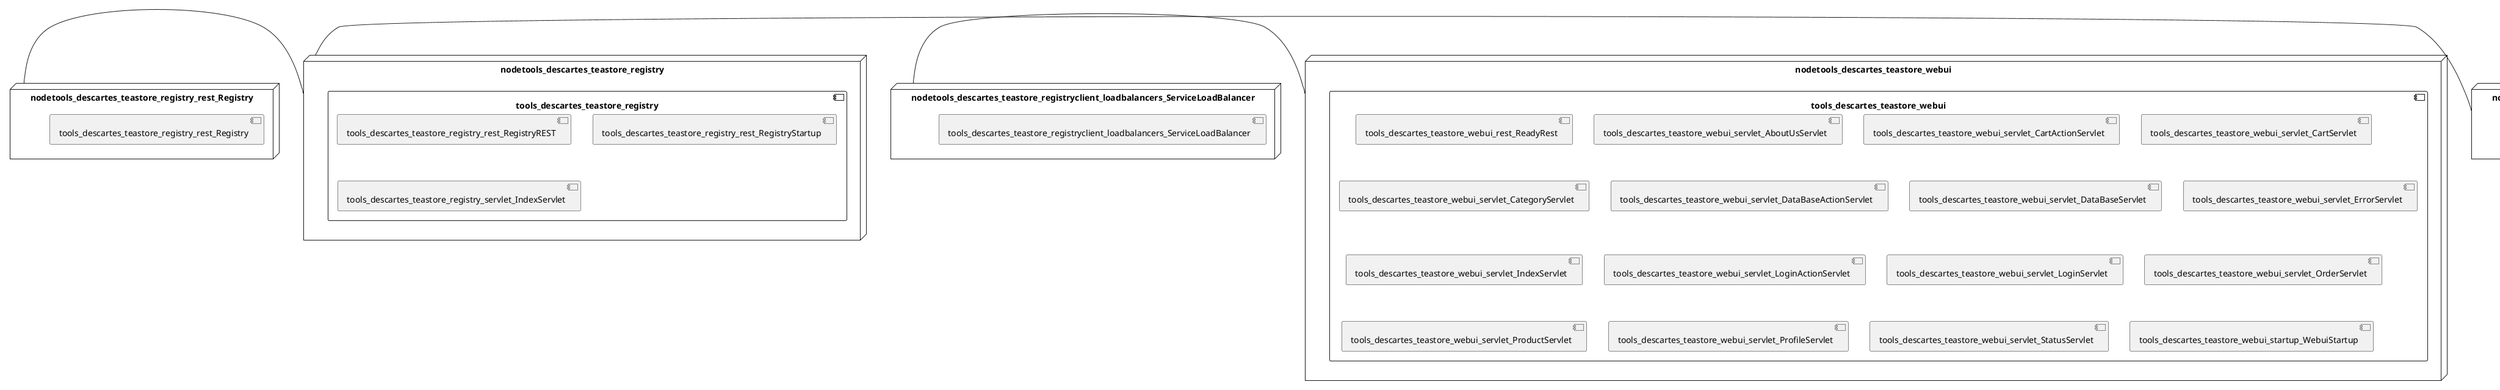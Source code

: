 @startuml
skinparam fixCircleLabelOverlapping true
skinparam componentStyle uml2
node nodetools_descartes_teastore_auth {
component tools_descartes_teastore_auth {
[tools_descartes_teastore_auth_rest_AuthCartRest] [[descartesresearch-teastore-psr.system#_VgrPAlkcEe-L4OJ_YZ6P-w]]
[tools_descartes_teastore_auth_rest_AuthUserActionsRest] [[descartesresearch-teastore-psr.system#_VgrPAlkcEe-L4OJ_YZ6P-w]]
[tools_descartes_teastore_auth_rest_ReadyRest] [[descartesresearch-teastore-psr.system#_VgrPAlkcEe-L4OJ_YZ6P-w]]
[tools_descartes_teastore_auth_startup_AuthStartup] [[descartesresearch-teastore-psr.system#_VgrPAlkcEe-L4OJ_YZ6P-w]]
}
}
node nodetools_descartes_teastore_image {
component tools_descartes_teastore_image {
[tools_descartes_teastore_image_rest_ImageProviderEndpoint] [[descartesresearch-teastore-psr.system#_VgrPAlkcEe-L4OJ_YZ6P-w]]
[tools_descartes_teastore_image_setup_ImageProviderStartup] [[descartesresearch-teastore-psr.system#_VgrPAlkcEe-L4OJ_YZ6P-w]]
}
}
node nodetools_descartes_teastore_kieker_rabbitmq {
component tools_descartes_teastore_kieker_rabbitmq {
[tools_descartes_teastore_kieker_rabbitmq_DisplayLogs] [[descartesresearch-teastore-psr.system#_VgrPAlkcEe-L4OJ_YZ6P-w]]
[tools_descartes_teastore_kieker_rabbitmq_IndexServlet] [[descartesresearch-teastore-psr.system#_VgrPAlkcEe-L4OJ_YZ6P-w]]
[tools_descartes_teastore_kieker_rabbitmq_Reset] [[descartesresearch-teastore-psr.system#_VgrPAlkcEe-L4OJ_YZ6P-w]]
}
}
node nodetools_descartes_teastore_persistence {
component tools_descartes_teastore_persistence {
[tools_descartes_teastore_persistence_rest_CacheManagerEndpoint] [[descartesresearch-teastore-psr.system#_VgrPAlkcEe-L4OJ_YZ6P-w]]
[tools_descartes_teastore_persistence_rest_CategoryEndpoint] [[descartesresearch-teastore-psr.system#_VgrPAlkcEe-L4OJ_YZ6P-w]]
[tools_descartes_teastore_persistence_rest_DatabaseGenerationEndpoint] [[descartesresearch-teastore-psr.system#_VgrPAlkcEe-L4OJ_YZ6P-w]]
[tools_descartes_teastore_persistence_rest_OrderEndpoint] [[descartesresearch-teastore-psr.system#_VgrPAlkcEe-L4OJ_YZ6P-w]]
[tools_descartes_teastore_persistence_rest_OrderItemEndpoint] [[descartesresearch-teastore-psr.system#_VgrPAlkcEe-L4OJ_YZ6P-w]]
[tools_descartes_teastore_persistence_rest_ProductEndpoint] [[descartesresearch-teastore-psr.system#_VgrPAlkcEe-L4OJ_YZ6P-w]]
[tools_descartes_teastore_persistence_rest_UserEndpoint] [[descartesresearch-teastore-psr.system#_VgrPAlkcEe-L4OJ_YZ6P-w]]
[tools_descartes_teastore_persistence_servlet_IndexServlet] [[descartesresearch-teastore-psr.system#_VgrPAlkcEe-L4OJ_YZ6P-w]]
}
}
node nodetools_descartes_teastore_recommender {
component tools_descartes_teastore_recommender {
[tools_descartes_teastore_recommender_rest_RecommendEndpoint] [[descartesresearch-teastore-psr.system#_VgrPAlkcEe-L4OJ_YZ6P-w]]
[tools_descartes_teastore_recommender_rest_RecommendSingleEndpoint] [[descartesresearch-teastore-psr.system#_VgrPAlkcEe-L4OJ_YZ6P-w]]
[tools_descartes_teastore_recommender_rest_TrainEndpoint] [[descartesresearch-teastore-psr.system#_VgrPAlkcEe-L4OJ_YZ6P-w]]
[tools_descartes_teastore_recommender_servlet_IndexServlet] [[descartesresearch-teastore-psr.system#_VgrPAlkcEe-L4OJ_YZ6P-w]]
[tools_descartes_teastore_recommender_servlet_RecommenderStartup] [[descartesresearch-teastore-psr.system#_VgrPAlkcEe-L4OJ_YZ6P-w]]
}
}
node nodetools_descartes_teastore_registry {
component tools_descartes_teastore_registry {
[tools_descartes_teastore_registry_rest_RegistryREST] [[descartesresearch-teastore-psr.system#_VgrPAlkcEe-L4OJ_YZ6P-w]]
[tools_descartes_teastore_registry_rest_RegistryStartup] [[descartesresearch-teastore-psr.system#_VgrPAlkcEe-L4OJ_YZ6P-w]]
[tools_descartes_teastore_registry_servlet_IndexServlet] [[descartesresearch-teastore-psr.system#_VgrPAlkcEe-L4OJ_YZ6P-w]]
}
}
node nodetools_descartes_teastore_webui {
component tools_descartes_teastore_webui {
[tools_descartes_teastore_webui_rest_ReadyRest] [[descartesresearch-teastore-psr.system#_VgrPAlkcEe-L4OJ_YZ6P-w]]
[tools_descartes_teastore_webui_servlet_AboutUsServlet] [[descartesresearch-teastore-psr.system#_VgrPAlkcEe-L4OJ_YZ6P-w]]
[tools_descartes_teastore_webui_servlet_CartActionServlet] [[descartesresearch-teastore-psr.system#_VgrPAlkcEe-L4OJ_YZ6P-w]]
[tools_descartes_teastore_webui_servlet_CartServlet] [[descartesresearch-teastore-psr.system#_VgrPAlkcEe-L4OJ_YZ6P-w]]
[tools_descartes_teastore_webui_servlet_CategoryServlet] [[descartesresearch-teastore-psr.system#_VgrPAlkcEe-L4OJ_YZ6P-w]]
[tools_descartes_teastore_webui_servlet_DataBaseActionServlet] [[descartesresearch-teastore-psr.system#_VgrPAlkcEe-L4OJ_YZ6P-w]]
[tools_descartes_teastore_webui_servlet_DataBaseServlet] [[descartesresearch-teastore-psr.system#_VgrPAlkcEe-L4OJ_YZ6P-w]]
[tools_descartes_teastore_webui_servlet_ErrorServlet] [[descartesresearch-teastore-psr.system#_VgrPAlkcEe-L4OJ_YZ6P-w]]
[tools_descartes_teastore_webui_servlet_IndexServlet] [[descartesresearch-teastore-psr.system#_VgrPAlkcEe-L4OJ_YZ6P-w]]
[tools_descartes_teastore_webui_servlet_LoginActionServlet] [[descartesresearch-teastore-psr.system#_VgrPAlkcEe-L4OJ_YZ6P-w]]
[tools_descartes_teastore_webui_servlet_LoginServlet] [[descartesresearch-teastore-psr.system#_VgrPAlkcEe-L4OJ_YZ6P-w]]
[tools_descartes_teastore_webui_servlet_OrderServlet] [[descartesresearch-teastore-psr.system#_VgrPAlkcEe-L4OJ_YZ6P-w]]
[tools_descartes_teastore_webui_servlet_ProductServlet] [[descartesresearch-teastore-psr.system#_VgrPAlkcEe-L4OJ_YZ6P-w]]
[tools_descartes_teastore_webui_servlet_ProfileServlet] [[descartesresearch-teastore-psr.system#_VgrPAlkcEe-L4OJ_YZ6P-w]]
[tools_descartes_teastore_webui_servlet_StatusServlet] [[descartesresearch-teastore-psr.system#_VgrPAlkcEe-L4OJ_YZ6P-w]]
[tools_descartes_teastore_webui_startup_WebuiStartup] [[descartesresearch-teastore-psr.system#_VgrPAlkcEe-L4OJ_YZ6P-w]]
}
}
node nodetools_descartes_teastore_recommender_servlet_TrainingSynchronizer {
[tools_descartes_teastore_recommender_servlet_TrainingSynchronizer] [[descartesresearch-teastore-psr.system#_VgrPAlkcEe-L4OJ_YZ6P-w]]
}
node nodetools_descartes_teastore_registry_rest_Registry {
[tools_descartes_teastore_registry_rest_Registry] [[descartesresearch-teastore-psr.system#_VgrPAlkcEe-L4OJ_YZ6P-w]]
}
node nodetools_descartes_teastore_registryclient_RegistryClient {
[tools_descartes_teastore_registryclient_RegistryClient] [[descartesresearch-teastore-psr.system#_VgrPAlkcEe-L4OJ_YZ6P-w]]
}
node nodetools_descartes_teastore_registryclient_loadbalancers_ServiceLoadBalancer {
[tools_descartes_teastore_registryclient_loadbalancers_ServiceLoadBalancer] [[descartesresearch-teastore-psr.system#_VgrPAlkcEe-L4OJ_YZ6P-w]]
}
node nodetools_descartes_teastore_registryclient_util_RESTClient {
[tools_descartes_teastore_registryclient_util_RESTClient] [[descartesresearch-teastore-psr.system#_VgrPAlkcEe-L4OJ_YZ6P-w]]
}
[nodetools_descartes_teastore_registry_rest_Registry] - [nodetools_descartes_teastore_registry]
[nodetools_descartes_teastore_registryclient_loadbalancers_ServiceLoadBalancer] - [nodetools_descartes_teastore_webui]
[nodetools_descartes_teastore_registry] - [nodetools_descartes_teastore_registryclient_RegistryClient]

@enduml
